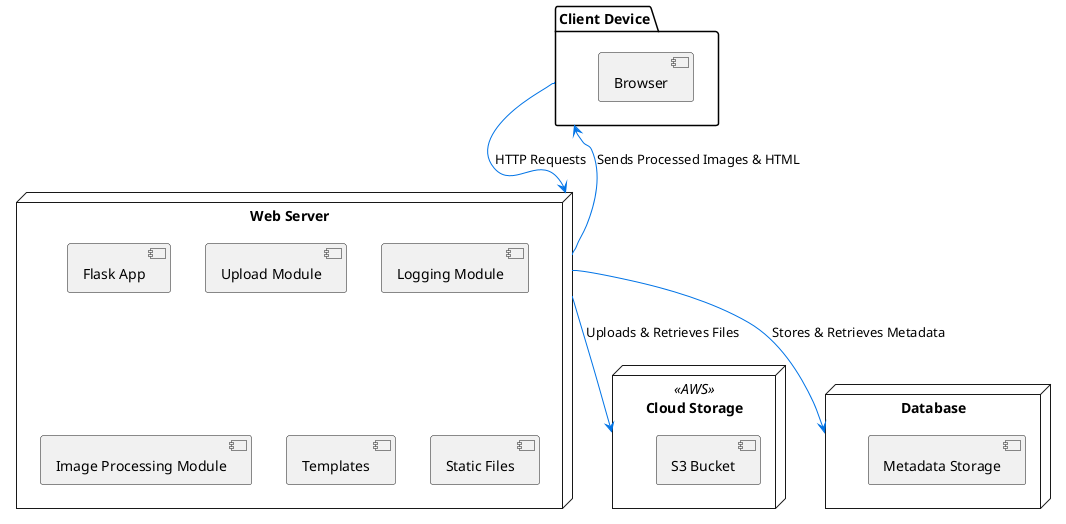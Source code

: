 @startuml DeploymentDiagram
skinparam componentStyle uml2
skinparam shadowing false
skinparam ArrowColor #0073e6

package "Client Device" as ClientDevice {
    [Browser]
}

node "Web Server" as WebServer {
    [Flask App]
    [Upload Module]
    [Logging Module]
    [Image Processing Module]
    [Templates]
    [Static Files]
}

node "Cloud Storage" as CloudStorage <<AWS>> {
    [S3 Bucket]
}

node "Database" as Database {
    [Metadata Storage]
}

ClientDevice --> WebServer : HTTP Requests
WebServer --> CloudStorage : Uploads & Retrieves Files
WebServer --> Database : Stores & Retrieves Metadata
WebServer --> ClientDevice : Sends Processed Images & HTML

@enduml